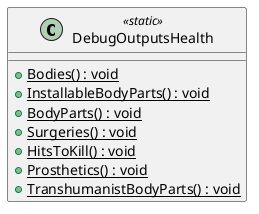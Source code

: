 @startuml
class DebugOutputsHealth <<static>> {
    + {static} Bodies() : void
    + {static} InstallableBodyParts() : void
    + {static} BodyParts() : void
    + {static} Surgeries() : void
    + {static} HitsToKill() : void
    + {static} Prosthetics() : void
    + {static} TranshumanistBodyParts() : void
}
@enduml
